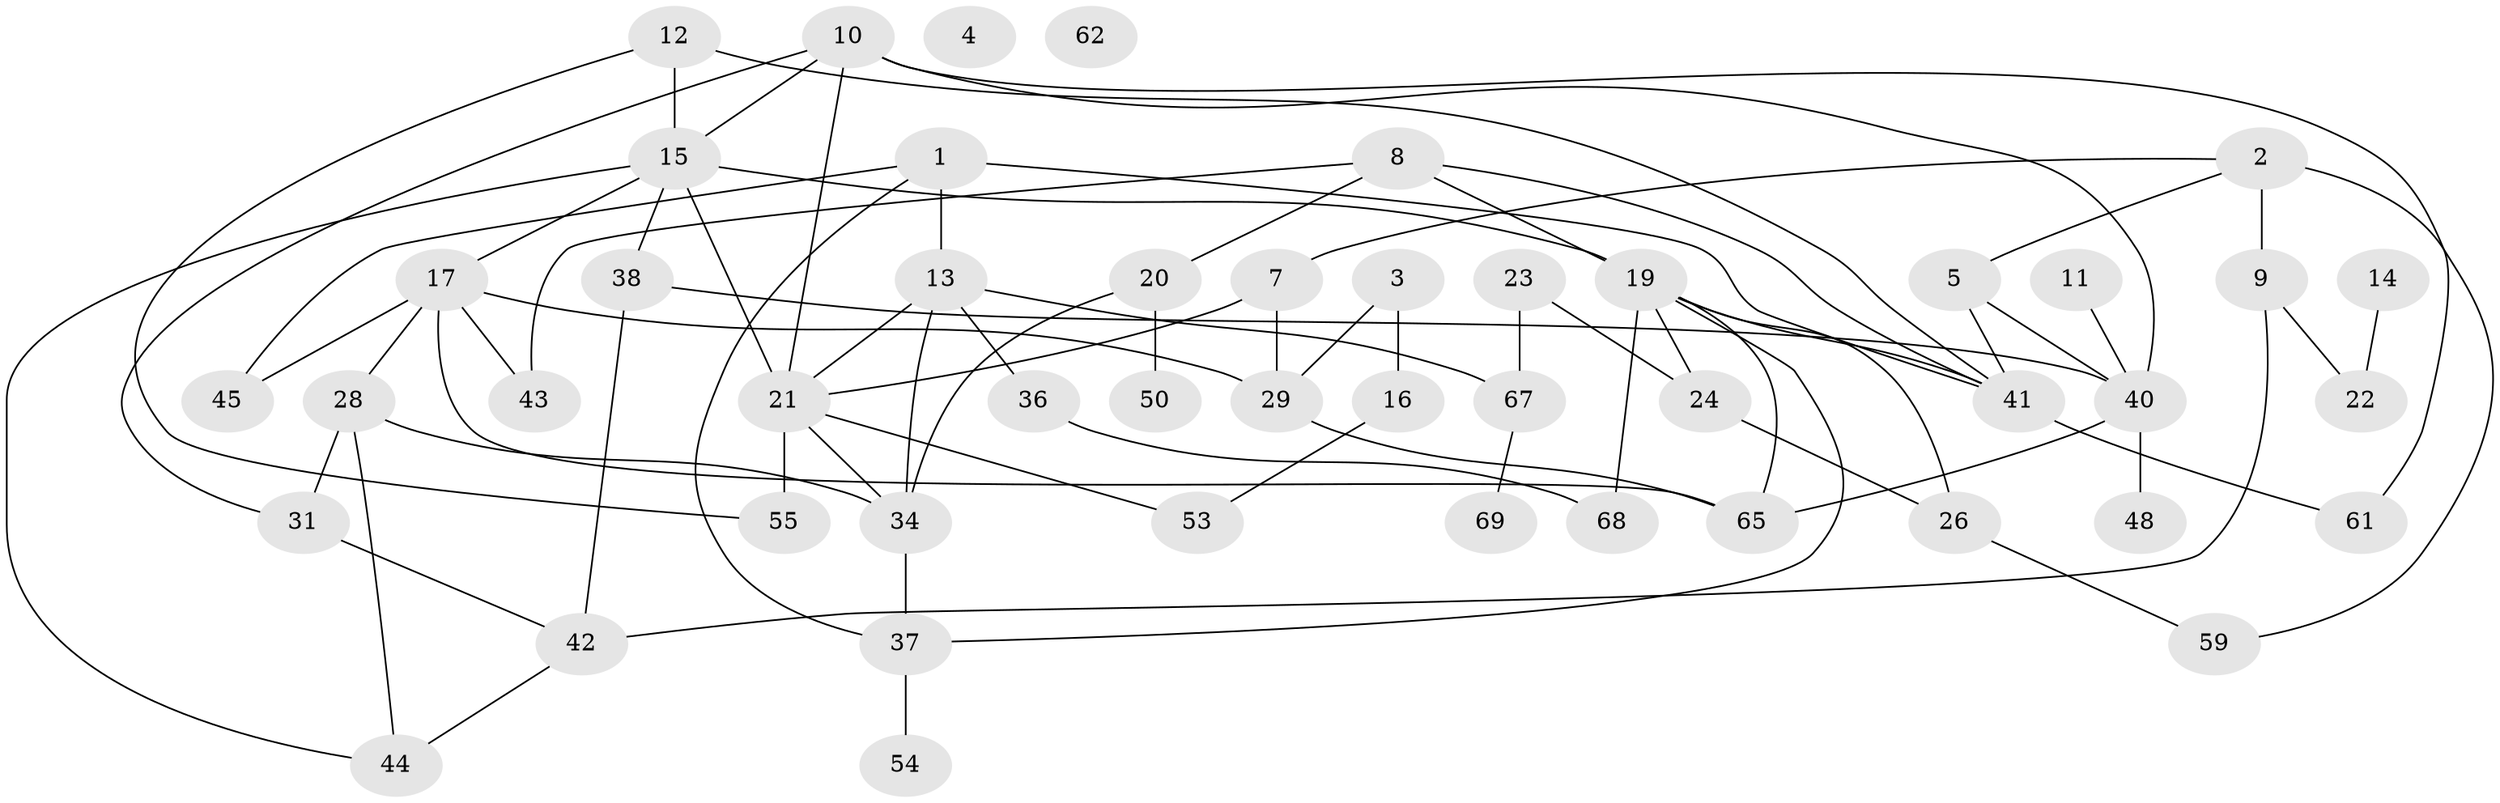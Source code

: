 // Generated by graph-tools (version 1.1) at 2025/23/03/03/25 07:23:25]
// undirected, 48 vertices, 75 edges
graph export_dot {
graph [start="1"]
  node [color=gray90,style=filled];
  1 [super="+6"];
  2 [super="+51"];
  3;
  4;
  5 [super="+49"];
  7;
  8 [super="+18"];
  9 [super="+39"];
  10 [super="+64"];
  11;
  12;
  13 [super="+58"];
  14;
  15 [super="+25"];
  16 [super="+27"];
  17 [super="+56"];
  19 [super="+52"];
  20;
  21 [super="+57"];
  22;
  23 [super="+32"];
  24 [super="+35"];
  26 [super="+33"];
  28 [super="+66"];
  29 [super="+30"];
  31;
  34 [super="+46"];
  36;
  37;
  38 [super="+47"];
  40 [super="+60"];
  41 [super="+63"];
  42;
  43;
  44;
  45;
  48;
  50;
  53;
  54;
  55;
  59;
  61;
  62;
  65;
  67;
  68;
  69;
  1 -- 41;
  1 -- 45;
  1 -- 37;
  1 -- 13;
  2 -- 5;
  2 -- 7;
  2 -- 9;
  2 -- 59;
  3 -- 16;
  3 -- 29;
  5 -- 40;
  5 -- 41;
  7 -- 29;
  7 -- 21;
  8 -- 41;
  8 -- 19;
  8 -- 43;
  8 -- 20;
  9 -- 42;
  9 -- 22;
  10 -- 15;
  10 -- 31;
  10 -- 61;
  10 -- 21;
  10 -- 40;
  11 -- 40;
  12 -- 55;
  12 -- 15;
  12 -- 41;
  13 -- 34;
  13 -- 36;
  13 -- 67;
  13 -- 21;
  14 -- 22;
  15 -- 17;
  15 -- 21;
  15 -- 38;
  15 -- 44;
  15 -- 19;
  16 -- 53;
  17 -- 65;
  17 -- 29;
  17 -- 43;
  17 -- 45;
  17 -- 28 [weight=2];
  19 -- 26;
  19 -- 65;
  19 -- 68;
  19 -- 37;
  19 -- 24;
  19 -- 41;
  20 -- 34;
  20 -- 50;
  21 -- 53;
  21 -- 55;
  21 -- 34;
  23 -- 67;
  23 -- 24;
  24 -- 26;
  26 -- 59;
  28 -- 34;
  28 -- 44;
  28 -- 31;
  29 -- 65;
  31 -- 42;
  34 -- 37;
  36 -- 68;
  37 -- 54;
  38 -- 40;
  38 -- 42;
  40 -- 65;
  40 -- 48;
  41 -- 61;
  42 -- 44;
  67 -- 69;
}
